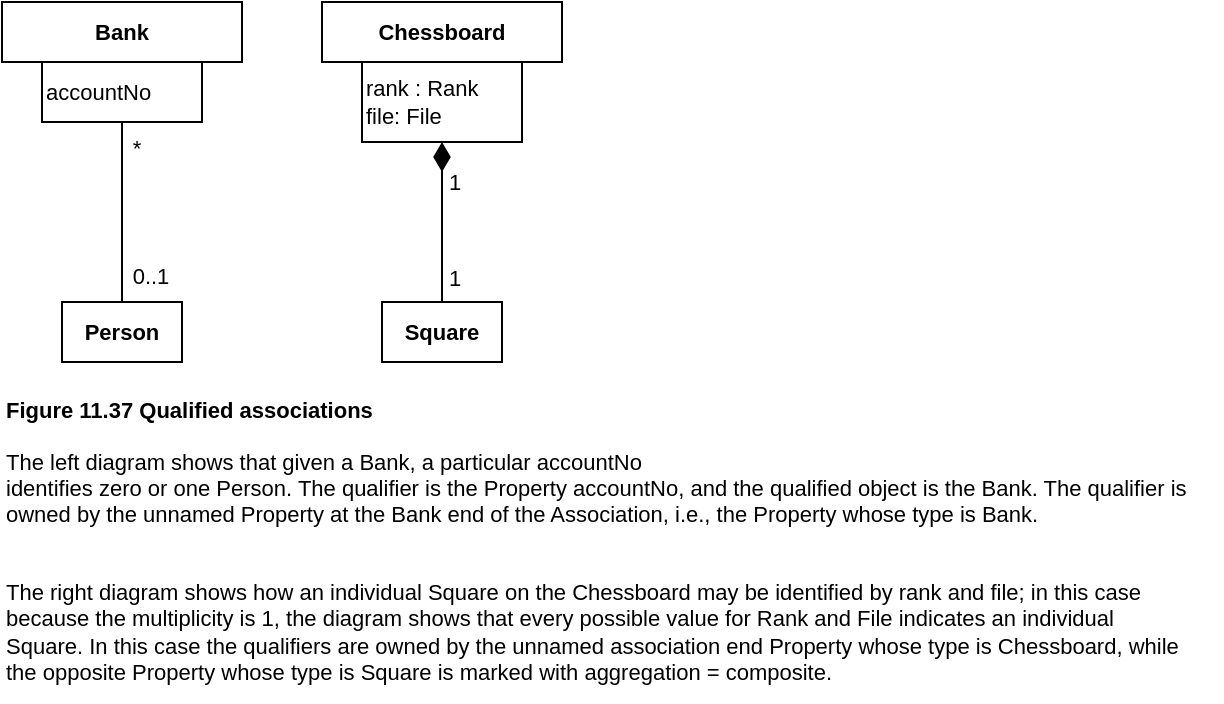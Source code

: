 <mxfile version="21.6.5" type="device">
  <diagram name="Page-1" id="Py4NLWSLowFZBIN8EJvF">
    <mxGraphModel dx="880" dy="511" grid="1" gridSize="10" guides="1" tooltips="1" connect="1" arrows="1" fold="1" page="1" pageScale="1" pageWidth="1169" pageHeight="827" math="0" shadow="0">
      <root>
        <mxCell id="0" />
        <mxCell id="1" parent="0" />
        <mxCell id="dr3tB5Dh-odTTxA3MecO-7" style="edgeStyle=orthogonalEdgeStyle;shape=connector;rounded=0;orthogonalLoop=1;jettySize=auto;html=1;exitX=0.5;exitY=1;exitDx=0;exitDy=0;labelBackgroundColor=default;strokeColor=default;fontFamily=Helvetica;fontSize=11;fontColor=default;endArrow=none;endFill=0;" edge="1" parent="1" source="dr3tB5Dh-odTTxA3MecO-1" target="dr3tB5Dh-odTTxA3MecO-5">
          <mxGeometry relative="1" as="geometry" />
        </mxCell>
        <mxCell id="dr3tB5Dh-odTTxA3MecO-9" value="*" style="edgeLabel;html=1;align=center;verticalAlign=middle;resizable=0;points=[];fontSize=11;fontFamily=Helvetica;fontColor=default;" vertex="1" connectable="0" parent="dr3tB5Dh-odTTxA3MecO-7">
          <mxGeometry x="-0.711" y="3" relative="1" as="geometry">
            <mxPoint x="4" as="offset" />
          </mxGeometry>
        </mxCell>
        <mxCell id="dr3tB5Dh-odTTxA3MecO-10" value="0..1" style="edgeLabel;html=1;align=center;verticalAlign=middle;resizable=0;points=[];fontSize=11;fontFamily=Helvetica;fontColor=default;" vertex="1" connectable="0" parent="dr3tB5Dh-odTTxA3MecO-7">
          <mxGeometry x="0.711" y="-1" relative="1" as="geometry">
            <mxPoint x="15" as="offset" />
          </mxGeometry>
        </mxCell>
        <mxCell id="dr3tB5Dh-odTTxA3MecO-1" value="accountNo" style="html=1;align=left;verticalAlign=middle;dashed=0;whiteSpace=wrap;fontFamily=Helvetica;fontSize=11;fontColor=default;" vertex="1" parent="1">
          <mxGeometry x="20" y="30" width="80" height="30" as="geometry" />
        </mxCell>
        <mxCell id="dr3tB5Dh-odTTxA3MecO-8" style="edgeStyle=orthogonalEdgeStyle;shape=connector;rounded=0;orthogonalLoop=1;jettySize=auto;html=1;exitX=0.5;exitY=1;exitDx=0;exitDy=0;labelBackgroundColor=default;strokeColor=default;fontFamily=Helvetica;fontSize=11;fontColor=default;endArrow=none;endFill=0;startArrow=diamondThin;startFill=1;startSize=12;" edge="1" parent="1" source="dr3tB5Dh-odTTxA3MecO-2" target="dr3tB5Dh-odTTxA3MecO-6">
          <mxGeometry relative="1" as="geometry" />
        </mxCell>
        <mxCell id="dr3tB5Dh-odTTxA3MecO-12" value="1" style="edgeLabel;html=1;align=center;verticalAlign=middle;resizable=0;points=[];fontSize=11;fontFamily=Helvetica;fontColor=default;" vertex="1" connectable="0" parent="dr3tB5Dh-odTTxA3MecO-8">
          <mxGeometry x="-0.575" relative="1" as="geometry">
            <mxPoint x="6" y="3" as="offset" />
          </mxGeometry>
        </mxCell>
        <mxCell id="dr3tB5Dh-odTTxA3MecO-13" value="1" style="edgeLabel;html=1;align=center;verticalAlign=middle;resizable=0;points=[];fontSize=11;fontFamily=Helvetica;fontColor=default;" vertex="1" connectable="0" parent="dr3tB5Dh-odTTxA3MecO-8">
          <mxGeometry x="0.475" y="2" relative="1" as="geometry">
            <mxPoint x="4" y="9" as="offset" />
          </mxGeometry>
        </mxCell>
        <mxCell id="dr3tB5Dh-odTTxA3MecO-2" value="rank : Rank&lt;br&gt;file: File" style="html=1;align=left;verticalAlign=middle;dashed=0;whiteSpace=wrap;fontFamily=Helvetica;fontSize=11;fontColor=default;" vertex="1" parent="1">
          <mxGeometry x="180" y="30" width="80" height="40" as="geometry" />
        </mxCell>
        <mxCell id="dr3tB5Dh-odTTxA3MecO-3" value="&lt;b&gt;Bank&lt;/b&gt;" style="whiteSpace=wrap;html=1;fontFamily=Helvetica;fontSize=11;fontColor=default;" vertex="1" parent="1">
          <mxGeometry width="120" height="30" as="geometry" />
        </mxCell>
        <mxCell id="dr3tB5Dh-odTTxA3MecO-4" value="&lt;b&gt;Chessboard&lt;/b&gt;" style="whiteSpace=wrap;html=1;fontFamily=Helvetica;fontSize=11;fontColor=default;" vertex="1" parent="1">
          <mxGeometry x="160" width="120" height="30" as="geometry" />
        </mxCell>
        <mxCell id="dr3tB5Dh-odTTxA3MecO-5" value="&lt;b&gt;Person&lt;/b&gt;" style="whiteSpace=wrap;html=1;fontFamily=Helvetica;fontSize=11;fontColor=default;" vertex="1" parent="1">
          <mxGeometry x="30" y="150" width="60" height="30" as="geometry" />
        </mxCell>
        <mxCell id="dr3tB5Dh-odTTxA3MecO-6" value="&lt;b&gt;Square&lt;/b&gt;" style="whiteSpace=wrap;html=1;fontFamily=Helvetica;fontSize=11;fontColor=default;" vertex="1" parent="1">
          <mxGeometry x="190" y="150" width="60" height="30" as="geometry" />
        </mxCell>
        <mxCell id="dr3tB5Dh-odTTxA3MecO-11" value="&lt;b&gt;Figure 11.37 Qualified associations&lt;/b&gt;" style="text;html=1;align=left;verticalAlign=middle;resizable=0;points=[];autosize=1;strokeColor=none;fillColor=none;fontSize=11;fontFamily=Helvetica;fontColor=default;" vertex="1" parent="1">
          <mxGeometry y="189" width="210" height="30" as="geometry" />
        </mxCell>
        <mxCell id="dr3tB5Dh-odTTxA3MecO-14" value="&lt;div&gt;The left diagram shows that given a Bank, a particular accountNo&lt;/div&gt;&lt;div&gt;identifies zero or one Person. The qualifier is the Property accountNo, and the qualified object is the Bank. The qualifier is&lt;/div&gt;&lt;div&gt;owned by the unnamed Property at the Bank end of the Association, i.e., the Property whose type is Bank.&lt;/div&gt;" style="text;html=1;align=left;verticalAlign=middle;resizable=0;points=[];autosize=1;strokeColor=none;fillColor=none;fontSize=11;fontFamily=Helvetica;fontColor=default;" vertex="1" parent="1">
          <mxGeometry y="218" width="610" height="50" as="geometry" />
        </mxCell>
        <mxCell id="dr3tB5Dh-odTTxA3MecO-15" value="&lt;div&gt;The right diagram shows how an individual Square on the Chessboard may be identified by rank and file; in this case&lt;/div&gt;&lt;div&gt;because the multiplicity is 1, the diagram shows that every possible value for Rank and File indicates an individual&lt;/div&gt;&lt;div&gt;Square. In this case the qualifiers are owned by the unnamed association end Property whose type is Chessboard, while&lt;/div&gt;&lt;div&gt;the opposite Property whose type is Square is marked with aggregation = composite.&lt;/div&gt;" style="text;html=1;align=left;verticalAlign=middle;resizable=0;points=[];autosize=1;strokeColor=none;fillColor=none;fontSize=11;fontFamily=Helvetica;fontColor=default;" vertex="1" parent="1">
          <mxGeometry y="280" width="610" height="70" as="geometry" />
        </mxCell>
      </root>
    </mxGraphModel>
  </diagram>
</mxfile>
